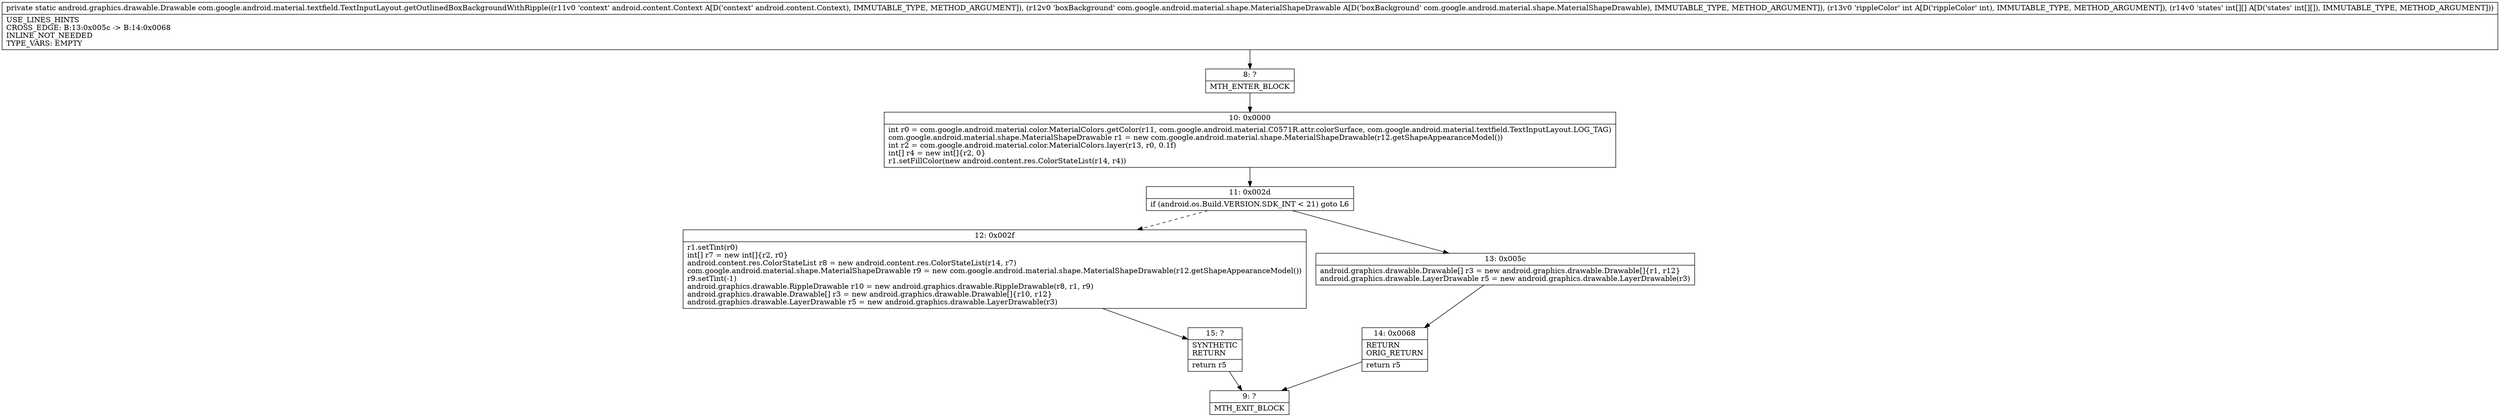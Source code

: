digraph "CFG forcom.google.android.material.textfield.TextInputLayout.getOutlinedBoxBackgroundWithRipple(Landroid\/content\/Context;Lcom\/google\/android\/material\/shape\/MaterialShapeDrawable;I[[I)Landroid\/graphics\/drawable\/Drawable;" {
Node_8 [shape=record,label="{8\:\ ?|MTH_ENTER_BLOCK\l}"];
Node_10 [shape=record,label="{10\:\ 0x0000|int r0 = com.google.android.material.color.MaterialColors.getColor(r11, com.google.android.material.C0571R.attr.colorSurface, com.google.android.material.textfield.TextInputLayout.LOG_TAG)\lcom.google.android.material.shape.MaterialShapeDrawable r1 = new com.google.android.material.shape.MaterialShapeDrawable(r12.getShapeAppearanceModel())\lint r2 = com.google.android.material.color.MaterialColors.layer(r13, r0, 0.1f)\lint[] r4 = new int[]\{r2, 0\}\lr1.setFillColor(new android.content.res.ColorStateList(r14, r4))\l}"];
Node_11 [shape=record,label="{11\:\ 0x002d|if (android.os.Build.VERSION.SDK_INT \< 21) goto L6\l}"];
Node_12 [shape=record,label="{12\:\ 0x002f|r1.setTint(r0)\lint[] r7 = new int[]\{r2, r0\}\landroid.content.res.ColorStateList r8 = new android.content.res.ColorStateList(r14, r7)\lcom.google.android.material.shape.MaterialShapeDrawable r9 = new com.google.android.material.shape.MaterialShapeDrawable(r12.getShapeAppearanceModel())\lr9.setTint(\-1)\landroid.graphics.drawable.RippleDrawable r10 = new android.graphics.drawable.RippleDrawable(r8, r1, r9)\landroid.graphics.drawable.Drawable[] r3 = new android.graphics.drawable.Drawable[]\{r10, r12\}\landroid.graphics.drawable.LayerDrawable r5 = new android.graphics.drawable.LayerDrawable(r3)\l}"];
Node_15 [shape=record,label="{15\:\ ?|SYNTHETIC\lRETURN\l|return r5\l}"];
Node_9 [shape=record,label="{9\:\ ?|MTH_EXIT_BLOCK\l}"];
Node_13 [shape=record,label="{13\:\ 0x005c|android.graphics.drawable.Drawable[] r3 = new android.graphics.drawable.Drawable[]\{r1, r12\}\landroid.graphics.drawable.LayerDrawable r5 = new android.graphics.drawable.LayerDrawable(r3)\l}"];
Node_14 [shape=record,label="{14\:\ 0x0068|RETURN\lORIG_RETURN\l|return r5\l}"];
MethodNode[shape=record,label="{private static android.graphics.drawable.Drawable com.google.android.material.textfield.TextInputLayout.getOutlinedBoxBackgroundWithRipple((r11v0 'context' android.content.Context A[D('context' android.content.Context), IMMUTABLE_TYPE, METHOD_ARGUMENT]), (r12v0 'boxBackground' com.google.android.material.shape.MaterialShapeDrawable A[D('boxBackground' com.google.android.material.shape.MaterialShapeDrawable), IMMUTABLE_TYPE, METHOD_ARGUMENT]), (r13v0 'rippleColor' int A[D('rippleColor' int), IMMUTABLE_TYPE, METHOD_ARGUMENT]), (r14v0 'states' int[][] A[D('states' int[][]), IMMUTABLE_TYPE, METHOD_ARGUMENT]))  | USE_LINES_HINTS\lCROSS_EDGE: B:13:0x005c \-\> B:14:0x0068\lINLINE_NOT_NEEDED\lTYPE_VARS: EMPTY\l}"];
MethodNode -> Node_8;Node_8 -> Node_10;
Node_10 -> Node_11;
Node_11 -> Node_12[style=dashed];
Node_11 -> Node_13;
Node_12 -> Node_15;
Node_15 -> Node_9;
Node_13 -> Node_14;
Node_14 -> Node_9;
}

